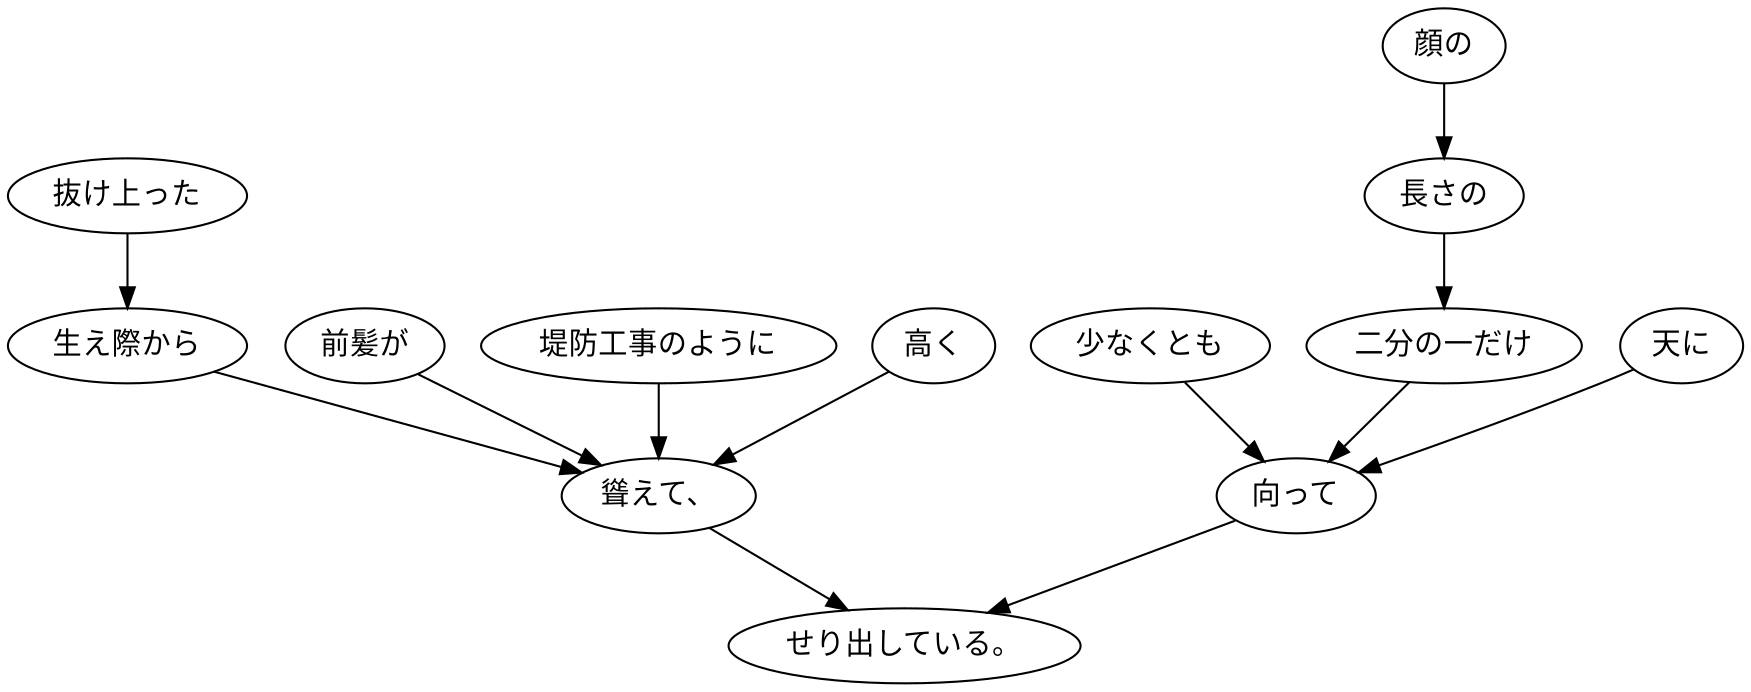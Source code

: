 digraph graph1574 {
	node0 [label="抜け上った"];
	node1 [label="生え際から"];
	node2 [label="前髪が"];
	node3 [label="堤防工事のように"];
	node4 [label="高く"];
	node5 [label="聳えて、"];
	node6 [label="少なくとも"];
	node7 [label="顔の"];
	node8 [label="長さの"];
	node9 [label="二分の一だけ"];
	node10 [label="天に"];
	node11 [label="向って"];
	node12 [label="せり出している。"];
	node0 -> node1;
	node1 -> node5;
	node2 -> node5;
	node3 -> node5;
	node4 -> node5;
	node5 -> node12;
	node6 -> node11;
	node7 -> node8;
	node8 -> node9;
	node9 -> node11;
	node10 -> node11;
	node11 -> node12;
}
